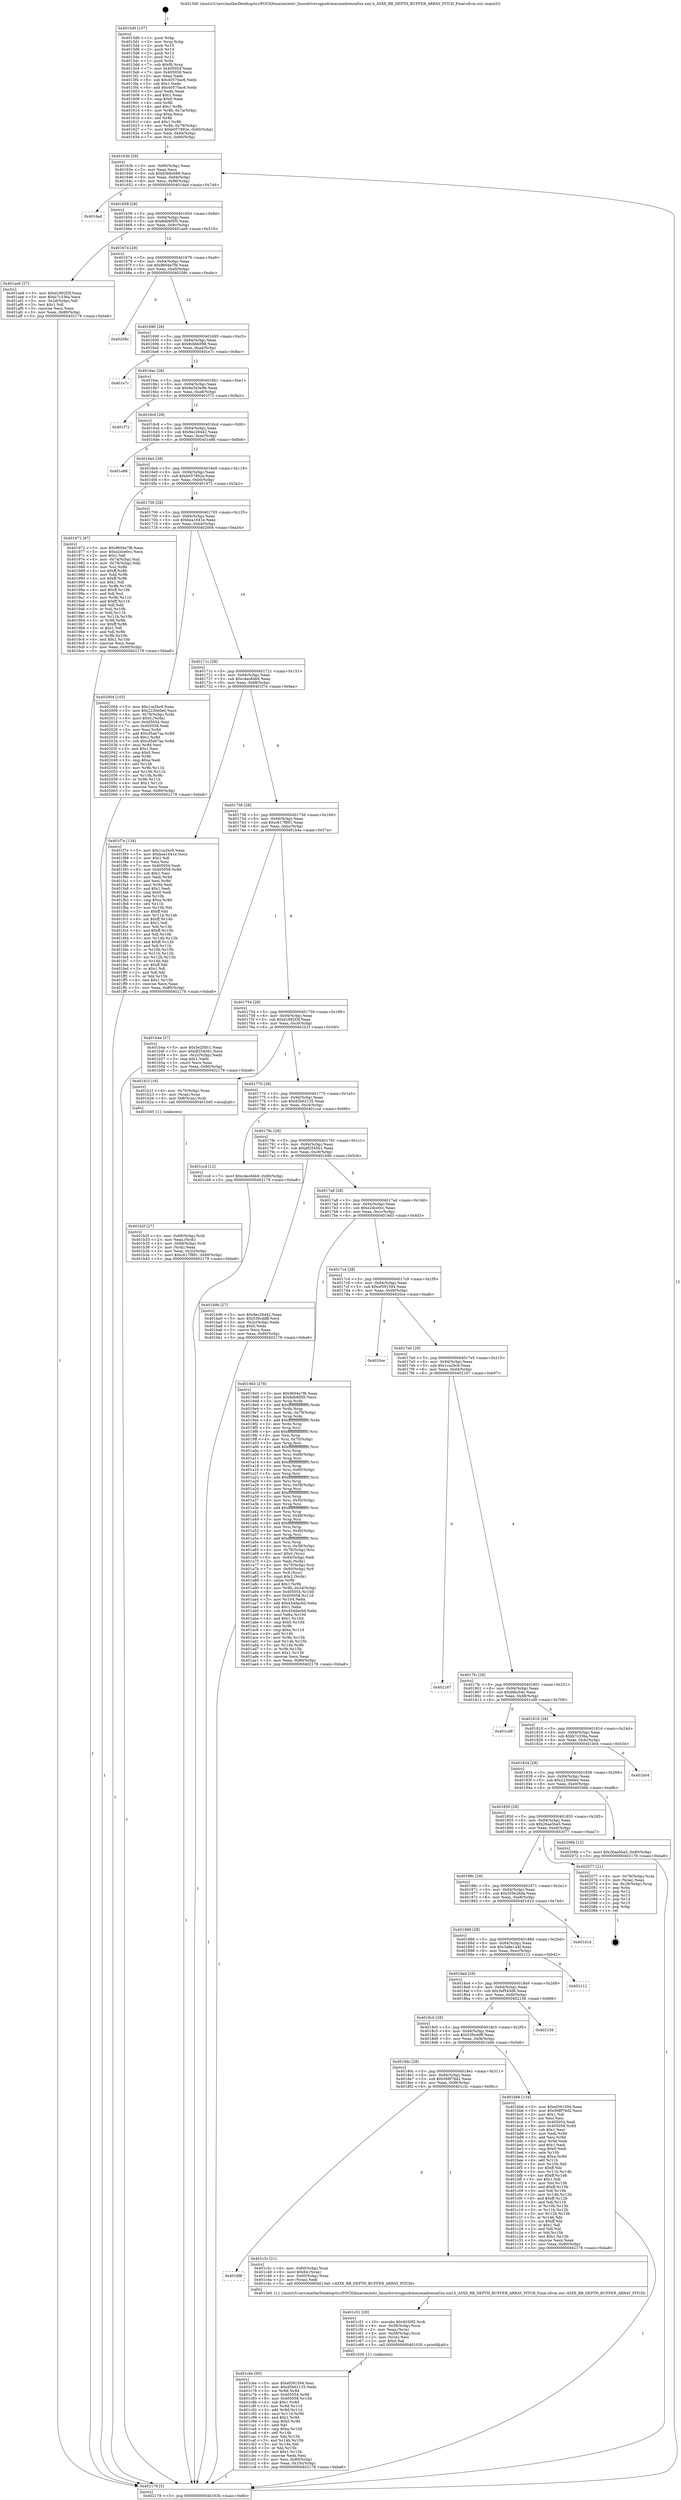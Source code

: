 digraph "0x4015d0" {
  label = "0x4015d0 (/mnt/c/Users/mathe/Desktop/tcc/POCII/binaries/extr_linuxdriversgpudrmmsmadrenoa5xx.xml.h_A5XX_RB_DEPTH_BUFFER_ARRAY_PITCH_Final-ollvm.out::main(0))"
  labelloc = "t"
  node[shape=record]

  Entry [label="",width=0.3,height=0.3,shape=circle,fillcolor=black,style=filled]
  "0x40163b" [label="{
     0x40163b [29]\l
     | [instrs]\l
     &nbsp;&nbsp;0x40163b \<+3\>: mov -0x80(%rbp),%eax\l
     &nbsp;&nbsp;0x40163e \<+2\>: mov %eax,%ecx\l
     &nbsp;&nbsp;0x401640 \<+6\>: sub $0x83b9c688,%ecx\l
     &nbsp;&nbsp;0x401646 \<+6\>: mov %eax,-0x94(%rbp)\l
     &nbsp;&nbsp;0x40164c \<+6\>: mov %ecx,-0x98(%rbp)\l
     &nbsp;&nbsp;0x401652 \<+6\>: je 0000000000401dad \<main+0x7dd\>\l
  }"]
  "0x401dad" [label="{
     0x401dad\l
  }", style=dashed]
  "0x401658" [label="{
     0x401658 [28]\l
     | [instrs]\l
     &nbsp;&nbsp;0x401658 \<+5\>: jmp 000000000040165d \<main+0x8d\>\l
     &nbsp;&nbsp;0x40165d \<+6\>: mov -0x94(%rbp),%eax\l
     &nbsp;&nbsp;0x401663 \<+5\>: sub $0x8db6f5f5,%eax\l
     &nbsp;&nbsp;0x401668 \<+6\>: mov %eax,-0x9c(%rbp)\l
     &nbsp;&nbsp;0x40166e \<+6\>: je 0000000000401ae9 \<main+0x519\>\l
  }"]
  Exit [label="",width=0.3,height=0.3,shape=circle,fillcolor=black,style=filled,peripheries=2]
  "0x401ae9" [label="{
     0x401ae9 [27]\l
     | [instrs]\l
     &nbsp;&nbsp;0x401ae9 \<+5\>: mov $0xd1892f3f,%eax\l
     &nbsp;&nbsp;0x401aee \<+5\>: mov $0xb7c336a,%ecx\l
     &nbsp;&nbsp;0x401af3 \<+3\>: mov -0x2d(%rbp),%dl\l
     &nbsp;&nbsp;0x401af6 \<+3\>: test $0x1,%dl\l
     &nbsp;&nbsp;0x401af9 \<+3\>: cmovne %ecx,%eax\l
     &nbsp;&nbsp;0x401afc \<+3\>: mov %eax,-0x80(%rbp)\l
     &nbsp;&nbsp;0x401aff \<+5\>: jmp 0000000000402178 \<main+0xba8\>\l
  }"]
  "0x401674" [label="{
     0x401674 [28]\l
     | [instrs]\l
     &nbsp;&nbsp;0x401674 \<+5\>: jmp 0000000000401679 \<main+0xa9\>\l
     &nbsp;&nbsp;0x401679 \<+6\>: mov -0x94(%rbp),%eax\l
     &nbsp;&nbsp;0x40167f \<+5\>: sub $0x9604e7f6,%eax\l
     &nbsp;&nbsp;0x401684 \<+6\>: mov %eax,-0xa0(%rbp)\l
     &nbsp;&nbsp;0x40168a \<+6\>: je 000000000040208c \<main+0xabc\>\l
  }"]
  "0x401c6e" [label="{
     0x401c6e [95]\l
     | [instrs]\l
     &nbsp;&nbsp;0x401c6e \<+5\>: mov $0xef391594,%esi\l
     &nbsp;&nbsp;0x401c73 \<+5\>: mov $0xd5b62135,%edx\l
     &nbsp;&nbsp;0x401c78 \<+3\>: xor %r8d,%r8d\l
     &nbsp;&nbsp;0x401c7b \<+8\>: mov 0x405054,%r9d\l
     &nbsp;&nbsp;0x401c83 \<+8\>: mov 0x405058,%r10d\l
     &nbsp;&nbsp;0x401c8b \<+4\>: sub $0x1,%r8d\l
     &nbsp;&nbsp;0x401c8f \<+3\>: mov %r9d,%r11d\l
     &nbsp;&nbsp;0x401c92 \<+3\>: add %r8d,%r11d\l
     &nbsp;&nbsp;0x401c95 \<+4\>: imul %r11d,%r9d\l
     &nbsp;&nbsp;0x401c99 \<+4\>: and $0x1,%r9d\l
     &nbsp;&nbsp;0x401c9d \<+4\>: cmp $0x0,%r9d\l
     &nbsp;&nbsp;0x401ca1 \<+3\>: sete %bl\l
     &nbsp;&nbsp;0x401ca4 \<+4\>: cmp $0xa,%r10d\l
     &nbsp;&nbsp;0x401ca8 \<+4\>: setl %r14b\l
     &nbsp;&nbsp;0x401cac \<+3\>: mov %bl,%r15b\l
     &nbsp;&nbsp;0x401caf \<+3\>: and %r14b,%r15b\l
     &nbsp;&nbsp;0x401cb2 \<+3\>: xor %r14b,%bl\l
     &nbsp;&nbsp;0x401cb5 \<+3\>: or %bl,%r15b\l
     &nbsp;&nbsp;0x401cb8 \<+4\>: test $0x1,%r15b\l
     &nbsp;&nbsp;0x401cbc \<+3\>: cmovne %edx,%esi\l
     &nbsp;&nbsp;0x401cbf \<+3\>: mov %esi,-0x80(%rbp)\l
     &nbsp;&nbsp;0x401cc2 \<+6\>: mov %eax,-0x10c(%rbp)\l
     &nbsp;&nbsp;0x401cc8 \<+5\>: jmp 0000000000402178 \<main+0xba8\>\l
  }"]
  "0x40208c" [label="{
     0x40208c\l
  }", style=dashed]
  "0x401690" [label="{
     0x401690 [28]\l
     | [instrs]\l
     &nbsp;&nbsp;0x401690 \<+5\>: jmp 0000000000401695 \<main+0xc5\>\l
     &nbsp;&nbsp;0x401695 \<+6\>: mov -0x94(%rbp),%eax\l
     &nbsp;&nbsp;0x40169b \<+5\>: sub $0x9cb6b998,%eax\l
     &nbsp;&nbsp;0x4016a0 \<+6\>: mov %eax,-0xa4(%rbp)\l
     &nbsp;&nbsp;0x4016a6 \<+6\>: je 0000000000401e7c \<main+0x8ac\>\l
  }"]
  "0x401c51" [label="{
     0x401c51 [29]\l
     | [instrs]\l
     &nbsp;&nbsp;0x401c51 \<+10\>: movabs $0x4030f2,%rdi\l
     &nbsp;&nbsp;0x401c5b \<+4\>: mov -0x58(%rbp),%rcx\l
     &nbsp;&nbsp;0x401c5f \<+2\>: mov %eax,(%rcx)\l
     &nbsp;&nbsp;0x401c61 \<+4\>: mov -0x58(%rbp),%rcx\l
     &nbsp;&nbsp;0x401c65 \<+2\>: mov (%rcx),%esi\l
     &nbsp;&nbsp;0x401c67 \<+2\>: mov $0x0,%al\l
     &nbsp;&nbsp;0x401c69 \<+5\>: call 0000000000401030 \<printf@plt\>\l
     | [calls]\l
     &nbsp;&nbsp;0x401030 \{1\} (unknown)\l
  }"]
  "0x401e7c" [label="{
     0x401e7c\l
  }", style=dashed]
  "0x4016ac" [label="{
     0x4016ac [28]\l
     | [instrs]\l
     &nbsp;&nbsp;0x4016ac \<+5\>: jmp 00000000004016b1 \<main+0xe1\>\l
     &nbsp;&nbsp;0x4016b1 \<+6\>: mov -0x94(%rbp),%eax\l
     &nbsp;&nbsp;0x4016b7 \<+5\>: sub $0x9e343e9b,%eax\l
     &nbsp;&nbsp;0x4016bc \<+6\>: mov %eax,-0xa8(%rbp)\l
     &nbsp;&nbsp;0x4016c2 \<+6\>: je 0000000000401f72 \<main+0x9a2\>\l
  }"]
  "0x4018f8" [label="{
     0x4018f8\l
  }", style=dashed]
  "0x401f72" [label="{
     0x401f72\l
  }", style=dashed]
  "0x4016c8" [label="{
     0x4016c8 [28]\l
     | [instrs]\l
     &nbsp;&nbsp;0x4016c8 \<+5\>: jmp 00000000004016cd \<main+0xfd\>\l
     &nbsp;&nbsp;0x4016cd \<+6\>: mov -0x94(%rbp),%eax\l
     &nbsp;&nbsp;0x4016d3 \<+5\>: sub $0x9ec28442,%eax\l
     &nbsp;&nbsp;0x4016d8 \<+6\>: mov %eax,-0xac(%rbp)\l
     &nbsp;&nbsp;0x4016de \<+6\>: je 0000000000401e88 \<main+0x8b8\>\l
  }"]
  "0x401c3c" [label="{
     0x401c3c [21]\l
     | [instrs]\l
     &nbsp;&nbsp;0x401c3c \<+4\>: mov -0x60(%rbp),%rax\l
     &nbsp;&nbsp;0x401c40 \<+6\>: movl $0x64,(%rax)\l
     &nbsp;&nbsp;0x401c46 \<+4\>: mov -0x60(%rbp),%rax\l
     &nbsp;&nbsp;0x401c4a \<+2\>: mov (%rax),%edi\l
     &nbsp;&nbsp;0x401c4c \<+5\>: call 00000000004013e0 \<A5XX_RB_DEPTH_BUFFER_ARRAY_PITCH\>\l
     | [calls]\l
     &nbsp;&nbsp;0x4013e0 \{1\} (/mnt/c/Users/mathe/Desktop/tcc/POCII/binaries/extr_linuxdriversgpudrmmsmadrenoa5xx.xml.h_A5XX_RB_DEPTH_BUFFER_ARRAY_PITCH_Final-ollvm.out::A5XX_RB_DEPTH_BUFFER_ARRAY_PITCH)\l
  }"]
  "0x401e88" [label="{
     0x401e88\l
  }", style=dashed]
  "0x4016e4" [label="{
     0x4016e4 [28]\l
     | [instrs]\l
     &nbsp;&nbsp;0x4016e4 \<+5\>: jmp 00000000004016e9 \<main+0x119\>\l
     &nbsp;&nbsp;0x4016e9 \<+6\>: mov -0x94(%rbp),%eax\l
     &nbsp;&nbsp;0x4016ef \<+5\>: sub $0xb057892e,%eax\l
     &nbsp;&nbsp;0x4016f4 \<+6\>: mov %eax,-0xb0(%rbp)\l
     &nbsp;&nbsp;0x4016fa \<+6\>: je 0000000000401972 \<main+0x3a2\>\l
  }"]
  "0x4018dc" [label="{
     0x4018dc [28]\l
     | [instrs]\l
     &nbsp;&nbsp;0x4018dc \<+5\>: jmp 00000000004018e1 \<main+0x311\>\l
     &nbsp;&nbsp;0x4018e1 \<+6\>: mov -0x94(%rbp),%eax\l
     &nbsp;&nbsp;0x4018e7 \<+5\>: sub $0x568f76d2,%eax\l
     &nbsp;&nbsp;0x4018ec \<+6\>: mov %eax,-0xf8(%rbp)\l
     &nbsp;&nbsp;0x4018f2 \<+6\>: je 0000000000401c3c \<main+0x66c\>\l
  }"]
  "0x401972" [label="{
     0x401972 [97]\l
     | [instrs]\l
     &nbsp;&nbsp;0x401972 \<+5\>: mov $0x9604e7f6,%eax\l
     &nbsp;&nbsp;0x401977 \<+5\>: mov $0xe2dce0cc,%ecx\l
     &nbsp;&nbsp;0x40197c \<+2\>: mov $0x1,%dl\l
     &nbsp;&nbsp;0x40197e \<+4\>: mov -0x7a(%rbp),%sil\l
     &nbsp;&nbsp;0x401982 \<+4\>: mov -0x79(%rbp),%dil\l
     &nbsp;&nbsp;0x401986 \<+3\>: mov %sil,%r8b\l
     &nbsp;&nbsp;0x401989 \<+4\>: xor $0xff,%r8b\l
     &nbsp;&nbsp;0x40198d \<+3\>: mov %dil,%r9b\l
     &nbsp;&nbsp;0x401990 \<+4\>: xor $0xff,%r9b\l
     &nbsp;&nbsp;0x401994 \<+3\>: xor $0x1,%dl\l
     &nbsp;&nbsp;0x401997 \<+3\>: mov %r8b,%r10b\l
     &nbsp;&nbsp;0x40199a \<+4\>: and $0xff,%r10b\l
     &nbsp;&nbsp;0x40199e \<+3\>: and %dl,%sil\l
     &nbsp;&nbsp;0x4019a1 \<+3\>: mov %r9b,%r11b\l
     &nbsp;&nbsp;0x4019a4 \<+4\>: and $0xff,%r11b\l
     &nbsp;&nbsp;0x4019a8 \<+3\>: and %dl,%dil\l
     &nbsp;&nbsp;0x4019ab \<+3\>: or %sil,%r10b\l
     &nbsp;&nbsp;0x4019ae \<+3\>: or %dil,%r11b\l
     &nbsp;&nbsp;0x4019b1 \<+3\>: xor %r11b,%r10b\l
     &nbsp;&nbsp;0x4019b4 \<+3\>: or %r9b,%r8b\l
     &nbsp;&nbsp;0x4019b7 \<+4\>: xor $0xff,%r8b\l
     &nbsp;&nbsp;0x4019bb \<+3\>: or $0x1,%dl\l
     &nbsp;&nbsp;0x4019be \<+3\>: and %dl,%r8b\l
     &nbsp;&nbsp;0x4019c1 \<+3\>: or %r8b,%r10b\l
     &nbsp;&nbsp;0x4019c4 \<+4\>: test $0x1,%r10b\l
     &nbsp;&nbsp;0x4019c8 \<+3\>: cmovne %ecx,%eax\l
     &nbsp;&nbsp;0x4019cb \<+3\>: mov %eax,-0x80(%rbp)\l
     &nbsp;&nbsp;0x4019ce \<+5\>: jmp 0000000000402178 \<main+0xba8\>\l
  }"]
  "0x401700" [label="{
     0x401700 [28]\l
     | [instrs]\l
     &nbsp;&nbsp;0x401700 \<+5\>: jmp 0000000000401705 \<main+0x135\>\l
     &nbsp;&nbsp;0x401705 \<+6\>: mov -0x94(%rbp),%eax\l
     &nbsp;&nbsp;0x40170b \<+5\>: sub $0xbea1641e,%eax\l
     &nbsp;&nbsp;0x401710 \<+6\>: mov %eax,-0xb4(%rbp)\l
     &nbsp;&nbsp;0x401716 \<+6\>: je 0000000000402004 \<main+0xa34\>\l
  }"]
  "0x402178" [label="{
     0x402178 [5]\l
     | [instrs]\l
     &nbsp;&nbsp;0x402178 \<+5\>: jmp 000000000040163b \<main+0x6b\>\l
  }"]
  "0x4015d0" [label="{
     0x4015d0 [107]\l
     | [instrs]\l
     &nbsp;&nbsp;0x4015d0 \<+1\>: push %rbp\l
     &nbsp;&nbsp;0x4015d1 \<+3\>: mov %rsp,%rbp\l
     &nbsp;&nbsp;0x4015d4 \<+2\>: push %r15\l
     &nbsp;&nbsp;0x4015d6 \<+2\>: push %r14\l
     &nbsp;&nbsp;0x4015d8 \<+2\>: push %r13\l
     &nbsp;&nbsp;0x4015da \<+2\>: push %r12\l
     &nbsp;&nbsp;0x4015dc \<+1\>: push %rbx\l
     &nbsp;&nbsp;0x4015dd \<+7\>: sub $0xf8,%rsp\l
     &nbsp;&nbsp;0x4015e4 \<+7\>: mov 0x405054,%eax\l
     &nbsp;&nbsp;0x4015eb \<+7\>: mov 0x405058,%ecx\l
     &nbsp;&nbsp;0x4015f2 \<+2\>: mov %eax,%edx\l
     &nbsp;&nbsp;0x4015f4 \<+6\>: sub $0x40570ac6,%edx\l
     &nbsp;&nbsp;0x4015fa \<+3\>: sub $0x1,%edx\l
     &nbsp;&nbsp;0x4015fd \<+6\>: add $0x40570ac6,%edx\l
     &nbsp;&nbsp;0x401603 \<+3\>: imul %edx,%eax\l
     &nbsp;&nbsp;0x401606 \<+3\>: and $0x1,%eax\l
     &nbsp;&nbsp;0x401609 \<+3\>: cmp $0x0,%eax\l
     &nbsp;&nbsp;0x40160c \<+4\>: sete %r8b\l
     &nbsp;&nbsp;0x401610 \<+4\>: and $0x1,%r8b\l
     &nbsp;&nbsp;0x401614 \<+4\>: mov %r8b,-0x7a(%rbp)\l
     &nbsp;&nbsp;0x401618 \<+3\>: cmp $0xa,%ecx\l
     &nbsp;&nbsp;0x40161b \<+4\>: setl %r8b\l
     &nbsp;&nbsp;0x40161f \<+4\>: and $0x1,%r8b\l
     &nbsp;&nbsp;0x401623 \<+4\>: mov %r8b,-0x79(%rbp)\l
     &nbsp;&nbsp;0x401627 \<+7\>: movl $0xb057892e,-0x80(%rbp)\l
     &nbsp;&nbsp;0x40162e \<+6\>: mov %edi,-0x84(%rbp)\l
     &nbsp;&nbsp;0x401634 \<+7\>: mov %rsi,-0x90(%rbp)\l
  }"]
  "0x401bb6" [label="{
     0x401bb6 [134]\l
     | [instrs]\l
     &nbsp;&nbsp;0x401bb6 \<+5\>: mov $0xef391594,%eax\l
     &nbsp;&nbsp;0x401bbb \<+5\>: mov $0x568f76d2,%ecx\l
     &nbsp;&nbsp;0x401bc0 \<+2\>: mov $0x1,%dl\l
     &nbsp;&nbsp;0x401bc2 \<+2\>: xor %esi,%esi\l
     &nbsp;&nbsp;0x401bc4 \<+7\>: mov 0x405054,%edi\l
     &nbsp;&nbsp;0x401bcb \<+8\>: mov 0x405058,%r8d\l
     &nbsp;&nbsp;0x401bd3 \<+3\>: sub $0x1,%esi\l
     &nbsp;&nbsp;0x401bd6 \<+3\>: mov %edi,%r9d\l
     &nbsp;&nbsp;0x401bd9 \<+3\>: add %esi,%r9d\l
     &nbsp;&nbsp;0x401bdc \<+4\>: imul %r9d,%edi\l
     &nbsp;&nbsp;0x401be0 \<+3\>: and $0x1,%edi\l
     &nbsp;&nbsp;0x401be3 \<+3\>: cmp $0x0,%edi\l
     &nbsp;&nbsp;0x401be6 \<+4\>: sete %r10b\l
     &nbsp;&nbsp;0x401bea \<+4\>: cmp $0xa,%r8d\l
     &nbsp;&nbsp;0x401bee \<+4\>: setl %r11b\l
     &nbsp;&nbsp;0x401bf2 \<+3\>: mov %r10b,%bl\l
     &nbsp;&nbsp;0x401bf5 \<+3\>: xor $0xff,%bl\l
     &nbsp;&nbsp;0x401bf8 \<+3\>: mov %r11b,%r14b\l
     &nbsp;&nbsp;0x401bfb \<+4\>: xor $0xff,%r14b\l
     &nbsp;&nbsp;0x401bff \<+3\>: xor $0x1,%dl\l
     &nbsp;&nbsp;0x401c02 \<+3\>: mov %bl,%r15b\l
     &nbsp;&nbsp;0x401c05 \<+4\>: and $0xff,%r15b\l
     &nbsp;&nbsp;0x401c09 \<+3\>: and %dl,%r10b\l
     &nbsp;&nbsp;0x401c0c \<+3\>: mov %r14b,%r12b\l
     &nbsp;&nbsp;0x401c0f \<+4\>: and $0xff,%r12b\l
     &nbsp;&nbsp;0x401c13 \<+3\>: and %dl,%r11b\l
     &nbsp;&nbsp;0x401c16 \<+3\>: or %r10b,%r15b\l
     &nbsp;&nbsp;0x401c19 \<+3\>: or %r11b,%r12b\l
     &nbsp;&nbsp;0x401c1c \<+3\>: xor %r12b,%r15b\l
     &nbsp;&nbsp;0x401c1f \<+3\>: or %r14b,%bl\l
     &nbsp;&nbsp;0x401c22 \<+3\>: xor $0xff,%bl\l
     &nbsp;&nbsp;0x401c25 \<+3\>: or $0x1,%dl\l
     &nbsp;&nbsp;0x401c28 \<+2\>: and %dl,%bl\l
     &nbsp;&nbsp;0x401c2a \<+3\>: or %bl,%r15b\l
     &nbsp;&nbsp;0x401c2d \<+4\>: test $0x1,%r15b\l
     &nbsp;&nbsp;0x401c31 \<+3\>: cmovne %ecx,%eax\l
     &nbsp;&nbsp;0x401c34 \<+3\>: mov %eax,-0x80(%rbp)\l
     &nbsp;&nbsp;0x401c37 \<+5\>: jmp 0000000000402178 \<main+0xba8\>\l
  }"]
  "0x402004" [label="{
     0x402004 [103]\l
     | [instrs]\l
     &nbsp;&nbsp;0x402004 \<+5\>: mov $0x1ca2bc9,%eax\l
     &nbsp;&nbsp;0x402009 \<+5\>: mov $0x2230e0e0,%ecx\l
     &nbsp;&nbsp;0x40200e \<+4\>: mov -0x78(%rbp),%rdx\l
     &nbsp;&nbsp;0x402012 \<+6\>: movl $0x0,(%rdx)\l
     &nbsp;&nbsp;0x402018 \<+7\>: mov 0x405054,%esi\l
     &nbsp;&nbsp;0x40201f \<+7\>: mov 0x405058,%edi\l
     &nbsp;&nbsp;0x402026 \<+3\>: mov %esi,%r8d\l
     &nbsp;&nbsp;0x402029 \<+7\>: add $0xcf5a67aa,%r8d\l
     &nbsp;&nbsp;0x402030 \<+4\>: sub $0x1,%r8d\l
     &nbsp;&nbsp;0x402034 \<+7\>: sub $0xcf5a67aa,%r8d\l
     &nbsp;&nbsp;0x40203b \<+4\>: imul %r8d,%esi\l
     &nbsp;&nbsp;0x40203f \<+3\>: and $0x1,%esi\l
     &nbsp;&nbsp;0x402042 \<+3\>: cmp $0x0,%esi\l
     &nbsp;&nbsp;0x402045 \<+4\>: sete %r9b\l
     &nbsp;&nbsp;0x402049 \<+3\>: cmp $0xa,%edi\l
     &nbsp;&nbsp;0x40204c \<+4\>: setl %r10b\l
     &nbsp;&nbsp;0x402050 \<+3\>: mov %r9b,%r11b\l
     &nbsp;&nbsp;0x402053 \<+3\>: and %r10b,%r11b\l
     &nbsp;&nbsp;0x402056 \<+3\>: xor %r10b,%r9b\l
     &nbsp;&nbsp;0x402059 \<+3\>: or %r9b,%r11b\l
     &nbsp;&nbsp;0x40205c \<+4\>: test $0x1,%r11b\l
     &nbsp;&nbsp;0x402060 \<+3\>: cmovne %ecx,%eax\l
     &nbsp;&nbsp;0x402063 \<+3\>: mov %eax,-0x80(%rbp)\l
     &nbsp;&nbsp;0x402066 \<+5\>: jmp 0000000000402178 \<main+0xba8\>\l
  }"]
  "0x40171c" [label="{
     0x40171c [28]\l
     | [instrs]\l
     &nbsp;&nbsp;0x40171c \<+5\>: jmp 0000000000401721 \<main+0x151\>\l
     &nbsp;&nbsp;0x401721 \<+6\>: mov -0x94(%rbp),%eax\l
     &nbsp;&nbsp;0x401727 \<+5\>: sub $0xc4ec84b9,%eax\l
     &nbsp;&nbsp;0x40172c \<+6\>: mov %eax,-0xb8(%rbp)\l
     &nbsp;&nbsp;0x401732 \<+6\>: je 0000000000401f7e \<main+0x9ae\>\l
  }"]
  "0x4018c0" [label="{
     0x4018c0 [28]\l
     | [instrs]\l
     &nbsp;&nbsp;0x4018c0 \<+5\>: jmp 00000000004018c5 \<main+0x2f5\>\l
     &nbsp;&nbsp;0x4018c5 \<+6\>: mov -0x94(%rbp),%eax\l
     &nbsp;&nbsp;0x4018cb \<+5\>: sub $0x539cddff,%eax\l
     &nbsp;&nbsp;0x4018d0 \<+6\>: mov %eax,-0xf4(%rbp)\l
     &nbsp;&nbsp;0x4018d6 \<+6\>: je 0000000000401bb6 \<main+0x5e6\>\l
  }"]
  "0x401f7e" [label="{
     0x401f7e [134]\l
     | [instrs]\l
     &nbsp;&nbsp;0x401f7e \<+5\>: mov $0x1ca2bc9,%eax\l
     &nbsp;&nbsp;0x401f83 \<+5\>: mov $0xbea1641e,%ecx\l
     &nbsp;&nbsp;0x401f88 \<+2\>: mov $0x1,%dl\l
     &nbsp;&nbsp;0x401f8a \<+2\>: xor %esi,%esi\l
     &nbsp;&nbsp;0x401f8c \<+7\>: mov 0x405054,%edi\l
     &nbsp;&nbsp;0x401f93 \<+8\>: mov 0x405058,%r8d\l
     &nbsp;&nbsp;0x401f9b \<+3\>: sub $0x1,%esi\l
     &nbsp;&nbsp;0x401f9e \<+3\>: mov %edi,%r9d\l
     &nbsp;&nbsp;0x401fa1 \<+3\>: add %esi,%r9d\l
     &nbsp;&nbsp;0x401fa4 \<+4\>: imul %r9d,%edi\l
     &nbsp;&nbsp;0x401fa8 \<+3\>: and $0x1,%edi\l
     &nbsp;&nbsp;0x401fab \<+3\>: cmp $0x0,%edi\l
     &nbsp;&nbsp;0x401fae \<+4\>: sete %r10b\l
     &nbsp;&nbsp;0x401fb2 \<+4\>: cmp $0xa,%r8d\l
     &nbsp;&nbsp;0x401fb6 \<+4\>: setl %r11b\l
     &nbsp;&nbsp;0x401fba \<+3\>: mov %r10b,%bl\l
     &nbsp;&nbsp;0x401fbd \<+3\>: xor $0xff,%bl\l
     &nbsp;&nbsp;0x401fc0 \<+3\>: mov %r11b,%r14b\l
     &nbsp;&nbsp;0x401fc3 \<+4\>: xor $0xff,%r14b\l
     &nbsp;&nbsp;0x401fc7 \<+3\>: xor $0x1,%dl\l
     &nbsp;&nbsp;0x401fca \<+3\>: mov %bl,%r15b\l
     &nbsp;&nbsp;0x401fcd \<+4\>: and $0xff,%r15b\l
     &nbsp;&nbsp;0x401fd1 \<+3\>: and %dl,%r10b\l
     &nbsp;&nbsp;0x401fd4 \<+3\>: mov %r14b,%r12b\l
     &nbsp;&nbsp;0x401fd7 \<+4\>: and $0xff,%r12b\l
     &nbsp;&nbsp;0x401fdb \<+3\>: and %dl,%r11b\l
     &nbsp;&nbsp;0x401fde \<+3\>: or %r10b,%r15b\l
     &nbsp;&nbsp;0x401fe1 \<+3\>: or %r11b,%r12b\l
     &nbsp;&nbsp;0x401fe4 \<+3\>: xor %r12b,%r15b\l
     &nbsp;&nbsp;0x401fe7 \<+3\>: or %r14b,%bl\l
     &nbsp;&nbsp;0x401fea \<+3\>: xor $0xff,%bl\l
     &nbsp;&nbsp;0x401fed \<+3\>: or $0x1,%dl\l
     &nbsp;&nbsp;0x401ff0 \<+2\>: and %dl,%bl\l
     &nbsp;&nbsp;0x401ff2 \<+3\>: or %bl,%r15b\l
     &nbsp;&nbsp;0x401ff5 \<+4\>: test $0x1,%r15b\l
     &nbsp;&nbsp;0x401ff9 \<+3\>: cmovne %ecx,%eax\l
     &nbsp;&nbsp;0x401ffc \<+3\>: mov %eax,-0x80(%rbp)\l
     &nbsp;&nbsp;0x401fff \<+5\>: jmp 0000000000402178 \<main+0xba8\>\l
  }"]
  "0x401738" [label="{
     0x401738 [28]\l
     | [instrs]\l
     &nbsp;&nbsp;0x401738 \<+5\>: jmp 000000000040173d \<main+0x16d\>\l
     &nbsp;&nbsp;0x40173d \<+6\>: mov -0x94(%rbp),%eax\l
     &nbsp;&nbsp;0x401743 \<+5\>: sub $0xc617f891,%eax\l
     &nbsp;&nbsp;0x401748 \<+6\>: mov %eax,-0xbc(%rbp)\l
     &nbsp;&nbsp;0x40174e \<+6\>: je 0000000000401b4a \<main+0x57a\>\l
  }"]
  "0x402156" [label="{
     0x402156\l
  }", style=dashed]
  "0x401b4a" [label="{
     0x401b4a [27]\l
     | [instrs]\l
     &nbsp;&nbsp;0x401b4a \<+5\>: mov $0x5e2f5fc1,%eax\l
     &nbsp;&nbsp;0x401b4f \<+5\>: mov $0xdf254561,%ecx\l
     &nbsp;&nbsp;0x401b54 \<+3\>: mov -0x2c(%rbp),%edx\l
     &nbsp;&nbsp;0x401b57 \<+3\>: cmp $0x1,%edx\l
     &nbsp;&nbsp;0x401b5a \<+3\>: cmovl %ecx,%eax\l
     &nbsp;&nbsp;0x401b5d \<+3\>: mov %eax,-0x80(%rbp)\l
     &nbsp;&nbsp;0x401b60 \<+5\>: jmp 0000000000402178 \<main+0xba8\>\l
  }"]
  "0x401754" [label="{
     0x401754 [28]\l
     | [instrs]\l
     &nbsp;&nbsp;0x401754 \<+5\>: jmp 0000000000401759 \<main+0x189\>\l
     &nbsp;&nbsp;0x401759 \<+6\>: mov -0x94(%rbp),%eax\l
     &nbsp;&nbsp;0x40175f \<+5\>: sub $0xd1892f3f,%eax\l
     &nbsp;&nbsp;0x401764 \<+6\>: mov %eax,-0xc0(%rbp)\l
     &nbsp;&nbsp;0x40176a \<+6\>: je 0000000000401b1f \<main+0x54f\>\l
  }"]
  "0x4018a4" [label="{
     0x4018a4 [28]\l
     | [instrs]\l
     &nbsp;&nbsp;0x4018a4 \<+5\>: jmp 00000000004018a9 \<main+0x2d9\>\l
     &nbsp;&nbsp;0x4018a9 \<+6\>: mov -0x94(%rbp),%eax\l
     &nbsp;&nbsp;0x4018af \<+5\>: sub $0x3ef543d8,%eax\l
     &nbsp;&nbsp;0x4018b4 \<+6\>: mov %eax,-0xf0(%rbp)\l
     &nbsp;&nbsp;0x4018ba \<+6\>: je 0000000000402156 \<main+0xb86\>\l
  }"]
  "0x401b1f" [label="{
     0x401b1f [16]\l
     | [instrs]\l
     &nbsp;&nbsp;0x401b1f \<+4\>: mov -0x70(%rbp),%rax\l
     &nbsp;&nbsp;0x401b23 \<+3\>: mov (%rax),%rax\l
     &nbsp;&nbsp;0x401b26 \<+4\>: mov 0x8(%rax),%rdi\l
     &nbsp;&nbsp;0x401b2a \<+5\>: call 0000000000401040 \<atoi@plt\>\l
     | [calls]\l
     &nbsp;&nbsp;0x401040 \{1\} (unknown)\l
  }"]
  "0x401770" [label="{
     0x401770 [28]\l
     | [instrs]\l
     &nbsp;&nbsp;0x401770 \<+5\>: jmp 0000000000401775 \<main+0x1a5\>\l
     &nbsp;&nbsp;0x401775 \<+6\>: mov -0x94(%rbp),%eax\l
     &nbsp;&nbsp;0x40177b \<+5\>: sub $0xd5b62135,%eax\l
     &nbsp;&nbsp;0x401780 \<+6\>: mov %eax,-0xc4(%rbp)\l
     &nbsp;&nbsp;0x401786 \<+6\>: je 0000000000401ccd \<main+0x6fd\>\l
  }"]
  "0x402112" [label="{
     0x402112\l
  }", style=dashed]
  "0x401ccd" [label="{
     0x401ccd [12]\l
     | [instrs]\l
     &nbsp;&nbsp;0x401ccd \<+7\>: movl $0xc4ec84b9,-0x80(%rbp)\l
     &nbsp;&nbsp;0x401cd4 \<+5\>: jmp 0000000000402178 \<main+0xba8\>\l
  }"]
  "0x40178c" [label="{
     0x40178c [28]\l
     | [instrs]\l
     &nbsp;&nbsp;0x40178c \<+5\>: jmp 0000000000401791 \<main+0x1c1\>\l
     &nbsp;&nbsp;0x401791 \<+6\>: mov -0x94(%rbp),%eax\l
     &nbsp;&nbsp;0x401797 \<+5\>: sub $0xdf254561,%eax\l
     &nbsp;&nbsp;0x40179c \<+6\>: mov %eax,-0xc8(%rbp)\l
     &nbsp;&nbsp;0x4017a2 \<+6\>: je 0000000000401b9b \<main+0x5cb\>\l
  }"]
  "0x401888" [label="{
     0x401888 [28]\l
     | [instrs]\l
     &nbsp;&nbsp;0x401888 \<+5\>: jmp 000000000040188d \<main+0x2bd\>\l
     &nbsp;&nbsp;0x40188d \<+6\>: mov -0x94(%rbp),%eax\l
     &nbsp;&nbsp;0x401893 \<+5\>: sub $0x3a8e144f,%eax\l
     &nbsp;&nbsp;0x401898 \<+6\>: mov %eax,-0xec(%rbp)\l
     &nbsp;&nbsp;0x40189e \<+6\>: je 0000000000402112 \<main+0xb42\>\l
  }"]
  "0x401b9b" [label="{
     0x401b9b [27]\l
     | [instrs]\l
     &nbsp;&nbsp;0x401b9b \<+5\>: mov $0x9ec28442,%eax\l
     &nbsp;&nbsp;0x401ba0 \<+5\>: mov $0x539cddff,%ecx\l
     &nbsp;&nbsp;0x401ba5 \<+3\>: mov -0x2c(%rbp),%edx\l
     &nbsp;&nbsp;0x401ba8 \<+3\>: cmp $0x0,%edx\l
     &nbsp;&nbsp;0x401bab \<+3\>: cmove %ecx,%eax\l
     &nbsp;&nbsp;0x401bae \<+3\>: mov %eax,-0x80(%rbp)\l
     &nbsp;&nbsp;0x401bb1 \<+5\>: jmp 0000000000402178 \<main+0xba8\>\l
  }"]
  "0x4017a8" [label="{
     0x4017a8 [28]\l
     | [instrs]\l
     &nbsp;&nbsp;0x4017a8 \<+5\>: jmp 00000000004017ad \<main+0x1dd\>\l
     &nbsp;&nbsp;0x4017ad \<+6\>: mov -0x94(%rbp),%eax\l
     &nbsp;&nbsp;0x4017b3 \<+5\>: sub $0xe2dce0cc,%eax\l
     &nbsp;&nbsp;0x4017b8 \<+6\>: mov %eax,-0xcc(%rbp)\l
     &nbsp;&nbsp;0x4017be \<+6\>: je 00000000004019d3 \<main+0x403\>\l
  }"]
  "0x401d1d" [label="{
     0x401d1d\l
  }", style=dashed]
  "0x4019d3" [label="{
     0x4019d3 [278]\l
     | [instrs]\l
     &nbsp;&nbsp;0x4019d3 \<+5\>: mov $0x9604e7f6,%eax\l
     &nbsp;&nbsp;0x4019d8 \<+5\>: mov $0x8db6f5f5,%ecx\l
     &nbsp;&nbsp;0x4019dd \<+3\>: mov %rsp,%rdx\l
     &nbsp;&nbsp;0x4019e0 \<+4\>: add $0xfffffffffffffff0,%rdx\l
     &nbsp;&nbsp;0x4019e4 \<+3\>: mov %rdx,%rsp\l
     &nbsp;&nbsp;0x4019e7 \<+4\>: mov %rdx,-0x78(%rbp)\l
     &nbsp;&nbsp;0x4019eb \<+3\>: mov %rsp,%rdx\l
     &nbsp;&nbsp;0x4019ee \<+4\>: add $0xfffffffffffffff0,%rdx\l
     &nbsp;&nbsp;0x4019f2 \<+3\>: mov %rdx,%rsp\l
     &nbsp;&nbsp;0x4019f5 \<+3\>: mov %rsp,%rsi\l
     &nbsp;&nbsp;0x4019f8 \<+4\>: add $0xfffffffffffffff0,%rsi\l
     &nbsp;&nbsp;0x4019fc \<+3\>: mov %rsi,%rsp\l
     &nbsp;&nbsp;0x4019ff \<+4\>: mov %rsi,-0x70(%rbp)\l
     &nbsp;&nbsp;0x401a03 \<+3\>: mov %rsp,%rsi\l
     &nbsp;&nbsp;0x401a06 \<+4\>: add $0xfffffffffffffff0,%rsi\l
     &nbsp;&nbsp;0x401a0a \<+3\>: mov %rsi,%rsp\l
     &nbsp;&nbsp;0x401a0d \<+4\>: mov %rsi,-0x68(%rbp)\l
     &nbsp;&nbsp;0x401a11 \<+3\>: mov %rsp,%rsi\l
     &nbsp;&nbsp;0x401a14 \<+4\>: add $0xfffffffffffffff0,%rsi\l
     &nbsp;&nbsp;0x401a18 \<+3\>: mov %rsi,%rsp\l
     &nbsp;&nbsp;0x401a1b \<+4\>: mov %rsi,-0x60(%rbp)\l
     &nbsp;&nbsp;0x401a1f \<+3\>: mov %rsp,%rsi\l
     &nbsp;&nbsp;0x401a22 \<+4\>: add $0xfffffffffffffff0,%rsi\l
     &nbsp;&nbsp;0x401a26 \<+3\>: mov %rsi,%rsp\l
     &nbsp;&nbsp;0x401a29 \<+4\>: mov %rsi,-0x58(%rbp)\l
     &nbsp;&nbsp;0x401a2d \<+3\>: mov %rsp,%rsi\l
     &nbsp;&nbsp;0x401a30 \<+4\>: add $0xfffffffffffffff0,%rsi\l
     &nbsp;&nbsp;0x401a34 \<+3\>: mov %rsi,%rsp\l
     &nbsp;&nbsp;0x401a37 \<+4\>: mov %rsi,-0x50(%rbp)\l
     &nbsp;&nbsp;0x401a3b \<+3\>: mov %rsp,%rsi\l
     &nbsp;&nbsp;0x401a3e \<+4\>: add $0xfffffffffffffff0,%rsi\l
     &nbsp;&nbsp;0x401a42 \<+3\>: mov %rsi,%rsp\l
     &nbsp;&nbsp;0x401a45 \<+4\>: mov %rsi,-0x48(%rbp)\l
     &nbsp;&nbsp;0x401a49 \<+3\>: mov %rsp,%rsi\l
     &nbsp;&nbsp;0x401a4c \<+4\>: add $0xfffffffffffffff0,%rsi\l
     &nbsp;&nbsp;0x401a50 \<+3\>: mov %rsi,%rsp\l
     &nbsp;&nbsp;0x401a53 \<+4\>: mov %rsi,-0x40(%rbp)\l
     &nbsp;&nbsp;0x401a57 \<+3\>: mov %rsp,%rsi\l
     &nbsp;&nbsp;0x401a5a \<+4\>: add $0xfffffffffffffff0,%rsi\l
     &nbsp;&nbsp;0x401a5e \<+3\>: mov %rsi,%rsp\l
     &nbsp;&nbsp;0x401a61 \<+4\>: mov %rsi,-0x38(%rbp)\l
     &nbsp;&nbsp;0x401a65 \<+4\>: mov -0x78(%rbp),%rsi\l
     &nbsp;&nbsp;0x401a69 \<+6\>: movl $0x0,(%rsi)\l
     &nbsp;&nbsp;0x401a6f \<+6\>: mov -0x84(%rbp),%edi\l
     &nbsp;&nbsp;0x401a75 \<+2\>: mov %edi,(%rdx)\l
     &nbsp;&nbsp;0x401a77 \<+4\>: mov -0x70(%rbp),%rsi\l
     &nbsp;&nbsp;0x401a7b \<+7\>: mov -0x90(%rbp),%r8\l
     &nbsp;&nbsp;0x401a82 \<+3\>: mov %r8,(%rsi)\l
     &nbsp;&nbsp;0x401a85 \<+3\>: cmpl $0x2,(%rdx)\l
     &nbsp;&nbsp;0x401a88 \<+4\>: setne %r9b\l
     &nbsp;&nbsp;0x401a8c \<+4\>: and $0x1,%r9b\l
     &nbsp;&nbsp;0x401a90 \<+4\>: mov %r9b,-0x2d(%rbp)\l
     &nbsp;&nbsp;0x401a94 \<+8\>: mov 0x405054,%r10d\l
     &nbsp;&nbsp;0x401a9c \<+8\>: mov 0x405058,%r11d\l
     &nbsp;&nbsp;0x401aa4 \<+3\>: mov %r10d,%ebx\l
     &nbsp;&nbsp;0x401aa7 \<+6\>: add $0x45ddac6d,%ebx\l
     &nbsp;&nbsp;0x401aad \<+3\>: sub $0x1,%ebx\l
     &nbsp;&nbsp;0x401ab0 \<+6\>: sub $0x45ddac6d,%ebx\l
     &nbsp;&nbsp;0x401ab6 \<+4\>: imul %ebx,%r10d\l
     &nbsp;&nbsp;0x401aba \<+4\>: and $0x1,%r10d\l
     &nbsp;&nbsp;0x401abe \<+4\>: cmp $0x0,%r10d\l
     &nbsp;&nbsp;0x401ac2 \<+4\>: sete %r9b\l
     &nbsp;&nbsp;0x401ac6 \<+4\>: cmp $0xa,%r11d\l
     &nbsp;&nbsp;0x401aca \<+4\>: setl %r14b\l
     &nbsp;&nbsp;0x401ace \<+3\>: mov %r9b,%r15b\l
     &nbsp;&nbsp;0x401ad1 \<+3\>: and %r14b,%r15b\l
     &nbsp;&nbsp;0x401ad4 \<+3\>: xor %r14b,%r9b\l
     &nbsp;&nbsp;0x401ad7 \<+3\>: or %r9b,%r15b\l
     &nbsp;&nbsp;0x401ada \<+4\>: test $0x1,%r15b\l
     &nbsp;&nbsp;0x401ade \<+3\>: cmovne %ecx,%eax\l
     &nbsp;&nbsp;0x401ae1 \<+3\>: mov %eax,-0x80(%rbp)\l
     &nbsp;&nbsp;0x401ae4 \<+5\>: jmp 0000000000402178 \<main+0xba8\>\l
  }"]
  "0x4017c4" [label="{
     0x4017c4 [28]\l
     | [instrs]\l
     &nbsp;&nbsp;0x4017c4 \<+5\>: jmp 00000000004017c9 \<main+0x1f9\>\l
     &nbsp;&nbsp;0x4017c9 \<+6\>: mov -0x94(%rbp),%eax\l
     &nbsp;&nbsp;0x4017cf \<+5\>: sub $0xef391594,%eax\l
     &nbsp;&nbsp;0x4017d4 \<+6\>: mov %eax,-0xd0(%rbp)\l
     &nbsp;&nbsp;0x4017da \<+6\>: je 00000000004020ce \<main+0xafe\>\l
  }"]
  "0x40186c" [label="{
     0x40186c [28]\l
     | [instrs]\l
     &nbsp;&nbsp;0x40186c \<+5\>: jmp 0000000000401871 \<main+0x2a1\>\l
     &nbsp;&nbsp;0x401871 \<+6\>: mov -0x94(%rbp),%eax\l
     &nbsp;&nbsp;0x401877 \<+5\>: sub $0x359e28da,%eax\l
     &nbsp;&nbsp;0x40187c \<+6\>: mov %eax,-0xe8(%rbp)\l
     &nbsp;&nbsp;0x401882 \<+6\>: je 0000000000401d1d \<main+0x74d\>\l
  }"]
  "0x401b2f" [label="{
     0x401b2f [27]\l
     | [instrs]\l
     &nbsp;&nbsp;0x401b2f \<+4\>: mov -0x68(%rbp),%rdi\l
     &nbsp;&nbsp;0x401b33 \<+2\>: mov %eax,(%rdi)\l
     &nbsp;&nbsp;0x401b35 \<+4\>: mov -0x68(%rbp),%rdi\l
     &nbsp;&nbsp;0x401b39 \<+2\>: mov (%rdi),%eax\l
     &nbsp;&nbsp;0x401b3b \<+3\>: mov %eax,-0x2c(%rbp)\l
     &nbsp;&nbsp;0x401b3e \<+7\>: movl $0xc617f891,-0x80(%rbp)\l
     &nbsp;&nbsp;0x401b45 \<+5\>: jmp 0000000000402178 \<main+0xba8\>\l
  }"]
  "0x402077" [label="{
     0x402077 [21]\l
     | [instrs]\l
     &nbsp;&nbsp;0x402077 \<+4\>: mov -0x78(%rbp),%rax\l
     &nbsp;&nbsp;0x40207b \<+2\>: mov (%rax),%eax\l
     &nbsp;&nbsp;0x40207d \<+4\>: lea -0x28(%rbp),%rsp\l
     &nbsp;&nbsp;0x402081 \<+1\>: pop %rbx\l
     &nbsp;&nbsp;0x402082 \<+2\>: pop %r12\l
     &nbsp;&nbsp;0x402084 \<+2\>: pop %r13\l
     &nbsp;&nbsp;0x402086 \<+2\>: pop %r14\l
     &nbsp;&nbsp;0x402088 \<+2\>: pop %r15\l
     &nbsp;&nbsp;0x40208a \<+1\>: pop %rbp\l
     &nbsp;&nbsp;0x40208b \<+1\>: ret\l
  }"]
  "0x4020ce" [label="{
     0x4020ce\l
  }", style=dashed]
  "0x4017e0" [label="{
     0x4017e0 [28]\l
     | [instrs]\l
     &nbsp;&nbsp;0x4017e0 \<+5\>: jmp 00000000004017e5 \<main+0x215\>\l
     &nbsp;&nbsp;0x4017e5 \<+6\>: mov -0x94(%rbp),%eax\l
     &nbsp;&nbsp;0x4017eb \<+5\>: sub $0x1ca2bc9,%eax\l
     &nbsp;&nbsp;0x4017f0 \<+6\>: mov %eax,-0xd4(%rbp)\l
     &nbsp;&nbsp;0x4017f6 \<+6\>: je 0000000000402167 \<main+0xb97\>\l
  }"]
  "0x401850" [label="{
     0x401850 [28]\l
     | [instrs]\l
     &nbsp;&nbsp;0x401850 \<+5\>: jmp 0000000000401855 \<main+0x285\>\l
     &nbsp;&nbsp;0x401855 \<+6\>: mov -0x94(%rbp),%eax\l
     &nbsp;&nbsp;0x40185b \<+5\>: sub $0x26aa5ba5,%eax\l
     &nbsp;&nbsp;0x401860 \<+6\>: mov %eax,-0xe4(%rbp)\l
     &nbsp;&nbsp;0x401866 \<+6\>: je 0000000000402077 \<main+0xaa7\>\l
  }"]
  "0x402167" [label="{
     0x402167\l
  }", style=dashed]
  "0x4017fc" [label="{
     0x4017fc [28]\l
     | [instrs]\l
     &nbsp;&nbsp;0x4017fc \<+5\>: jmp 0000000000401801 \<main+0x231\>\l
     &nbsp;&nbsp;0x401801 \<+6\>: mov -0x94(%rbp),%eax\l
     &nbsp;&nbsp;0x401807 \<+5\>: sub $0x8fecb4c,%eax\l
     &nbsp;&nbsp;0x40180c \<+6\>: mov %eax,-0xd8(%rbp)\l
     &nbsp;&nbsp;0x401812 \<+6\>: je 0000000000401cd9 \<main+0x709\>\l
  }"]
  "0x40206b" [label="{
     0x40206b [12]\l
     | [instrs]\l
     &nbsp;&nbsp;0x40206b \<+7\>: movl $0x26aa5ba5,-0x80(%rbp)\l
     &nbsp;&nbsp;0x402072 \<+5\>: jmp 0000000000402178 \<main+0xba8\>\l
  }"]
  "0x401cd9" [label="{
     0x401cd9\l
  }", style=dashed]
  "0x401818" [label="{
     0x401818 [28]\l
     | [instrs]\l
     &nbsp;&nbsp;0x401818 \<+5\>: jmp 000000000040181d \<main+0x24d\>\l
     &nbsp;&nbsp;0x40181d \<+6\>: mov -0x94(%rbp),%eax\l
     &nbsp;&nbsp;0x401823 \<+5\>: sub $0xb7c336a,%eax\l
     &nbsp;&nbsp;0x401828 \<+6\>: mov %eax,-0xdc(%rbp)\l
     &nbsp;&nbsp;0x40182e \<+6\>: je 0000000000401b04 \<main+0x534\>\l
  }"]
  "0x401834" [label="{
     0x401834 [28]\l
     | [instrs]\l
     &nbsp;&nbsp;0x401834 \<+5\>: jmp 0000000000401839 \<main+0x269\>\l
     &nbsp;&nbsp;0x401839 \<+6\>: mov -0x94(%rbp),%eax\l
     &nbsp;&nbsp;0x40183f \<+5\>: sub $0x2230e0e0,%eax\l
     &nbsp;&nbsp;0x401844 \<+6\>: mov %eax,-0xe0(%rbp)\l
     &nbsp;&nbsp;0x40184a \<+6\>: je 000000000040206b \<main+0xa9b\>\l
  }"]
  "0x401b04" [label="{
     0x401b04\l
  }", style=dashed]
  Entry -> "0x4015d0" [label=" 1"]
  "0x40163b" -> "0x401dad" [label=" 0"]
  "0x40163b" -> "0x401658" [label=" 13"]
  "0x402077" -> Exit [label=" 1"]
  "0x401658" -> "0x401ae9" [label=" 1"]
  "0x401658" -> "0x401674" [label=" 12"]
  "0x40206b" -> "0x402178" [label=" 1"]
  "0x401674" -> "0x40208c" [label=" 0"]
  "0x401674" -> "0x401690" [label=" 12"]
  "0x402004" -> "0x402178" [label=" 1"]
  "0x401690" -> "0x401e7c" [label=" 0"]
  "0x401690" -> "0x4016ac" [label=" 12"]
  "0x401f7e" -> "0x402178" [label=" 1"]
  "0x4016ac" -> "0x401f72" [label=" 0"]
  "0x4016ac" -> "0x4016c8" [label=" 12"]
  "0x401ccd" -> "0x402178" [label=" 1"]
  "0x4016c8" -> "0x401e88" [label=" 0"]
  "0x4016c8" -> "0x4016e4" [label=" 12"]
  "0x401c6e" -> "0x402178" [label=" 1"]
  "0x4016e4" -> "0x401972" [label=" 1"]
  "0x4016e4" -> "0x401700" [label=" 11"]
  "0x401972" -> "0x402178" [label=" 1"]
  "0x4015d0" -> "0x40163b" [label=" 1"]
  "0x402178" -> "0x40163b" [label=" 12"]
  "0x401c3c" -> "0x401c51" [label=" 1"]
  "0x401700" -> "0x402004" [label=" 1"]
  "0x401700" -> "0x40171c" [label=" 10"]
  "0x4018dc" -> "0x4018f8" [label=" 0"]
  "0x40171c" -> "0x401f7e" [label=" 1"]
  "0x40171c" -> "0x401738" [label=" 9"]
  "0x401c51" -> "0x401c6e" [label=" 1"]
  "0x401738" -> "0x401b4a" [label=" 1"]
  "0x401738" -> "0x401754" [label=" 8"]
  "0x401bb6" -> "0x402178" [label=" 1"]
  "0x401754" -> "0x401b1f" [label=" 1"]
  "0x401754" -> "0x401770" [label=" 7"]
  "0x4018c0" -> "0x401bb6" [label=" 1"]
  "0x401770" -> "0x401ccd" [label=" 1"]
  "0x401770" -> "0x40178c" [label=" 6"]
  "0x4018dc" -> "0x401c3c" [label=" 1"]
  "0x40178c" -> "0x401b9b" [label=" 1"]
  "0x40178c" -> "0x4017a8" [label=" 5"]
  "0x4018a4" -> "0x402156" [label=" 0"]
  "0x4017a8" -> "0x4019d3" [label=" 1"]
  "0x4017a8" -> "0x4017c4" [label=" 4"]
  "0x4018c0" -> "0x4018dc" [label=" 1"]
  "0x4019d3" -> "0x402178" [label=" 1"]
  "0x401ae9" -> "0x402178" [label=" 1"]
  "0x401b1f" -> "0x401b2f" [label=" 1"]
  "0x401b2f" -> "0x402178" [label=" 1"]
  "0x401b4a" -> "0x402178" [label=" 1"]
  "0x401b9b" -> "0x402178" [label=" 1"]
  "0x401888" -> "0x402112" [label=" 0"]
  "0x4017c4" -> "0x4020ce" [label=" 0"]
  "0x4017c4" -> "0x4017e0" [label=" 4"]
  "0x4018a4" -> "0x4018c0" [label=" 2"]
  "0x4017e0" -> "0x402167" [label=" 0"]
  "0x4017e0" -> "0x4017fc" [label=" 4"]
  "0x40186c" -> "0x401d1d" [label=" 0"]
  "0x4017fc" -> "0x401cd9" [label=" 0"]
  "0x4017fc" -> "0x401818" [label=" 4"]
  "0x401888" -> "0x4018a4" [label=" 2"]
  "0x401818" -> "0x401b04" [label=" 0"]
  "0x401818" -> "0x401834" [label=" 4"]
  "0x401850" -> "0x40186c" [label=" 2"]
  "0x401834" -> "0x40206b" [label=" 1"]
  "0x401834" -> "0x401850" [label=" 3"]
  "0x40186c" -> "0x401888" [label=" 2"]
  "0x401850" -> "0x402077" [label=" 1"]
}
